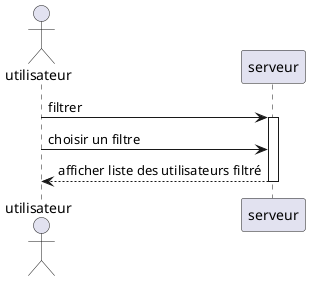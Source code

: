 @startuml

actor utilisateur as user
participant serveur as serv

user -> serv : filtrer
activate serv
user -> serv : choisir un filtre
serv --> user : afficher liste des utilisateurs filtré
deactivate serv


@enduml
